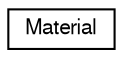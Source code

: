 digraph "Graphical Class Hierarchy"
{
  edge [fontname="FreeSans",fontsize="10",labelfontname="FreeSans",labelfontsize="10"];
  node [fontname="FreeSans",fontsize="10",shape=record];
  rankdir="LR";
  Node1 [label="Material",height=0.2,width=0.4,color="black", fillcolor="white", style="filled",URL="$structMaterial.html",tooltip="The Material struct represents the properi. "];
}
